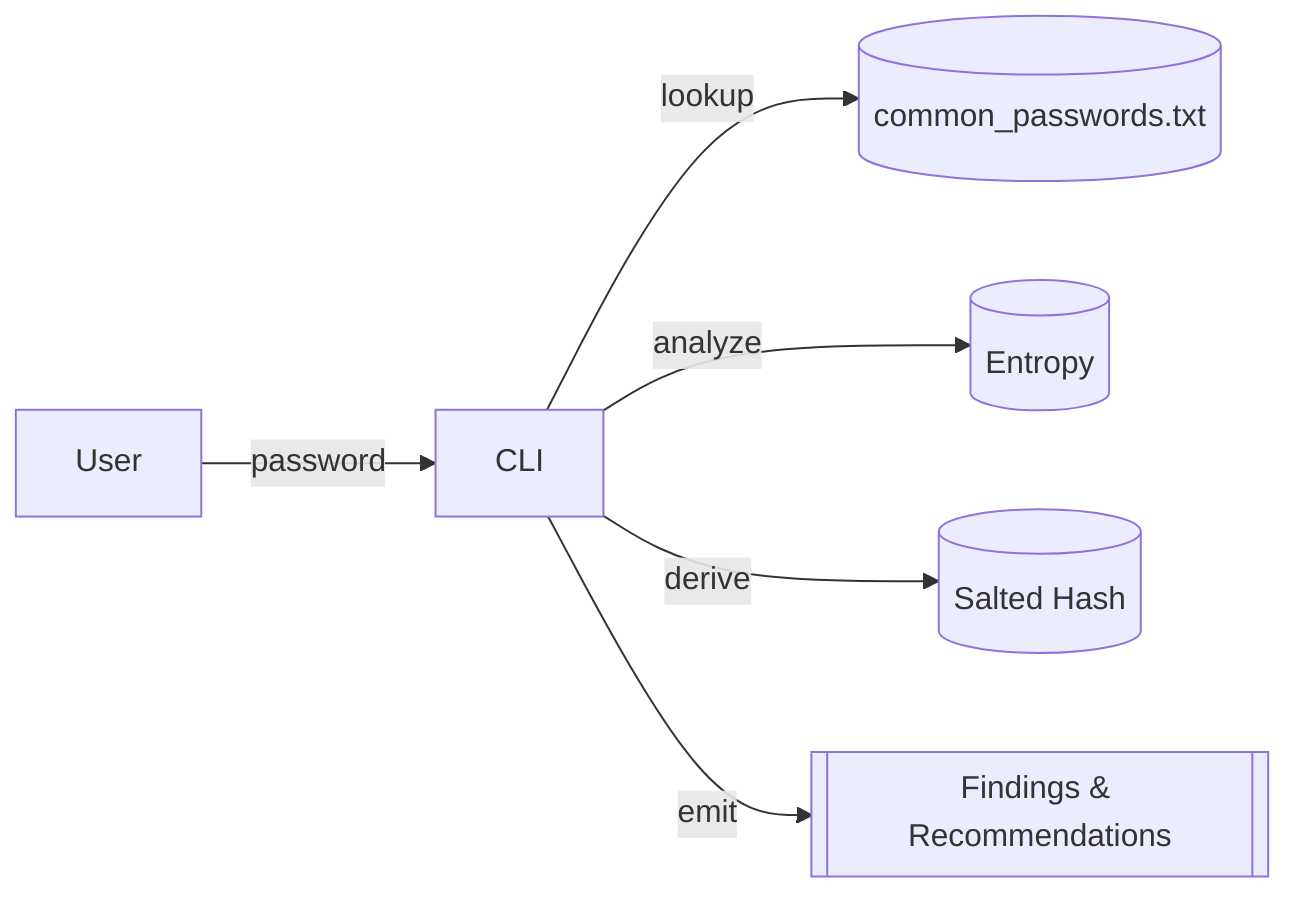 flowchart LR
  User -->|password| CLI
  CLI -->|lookup| Dictionary[(common_passwords.txt)]
  CLI -->|analyze| EntropyCalc[(Entropy)]
  CLI -->|derive| Hashing[(Salted Hash)]
  CLI -->|emit| Report[[Findings & Recommendations]]